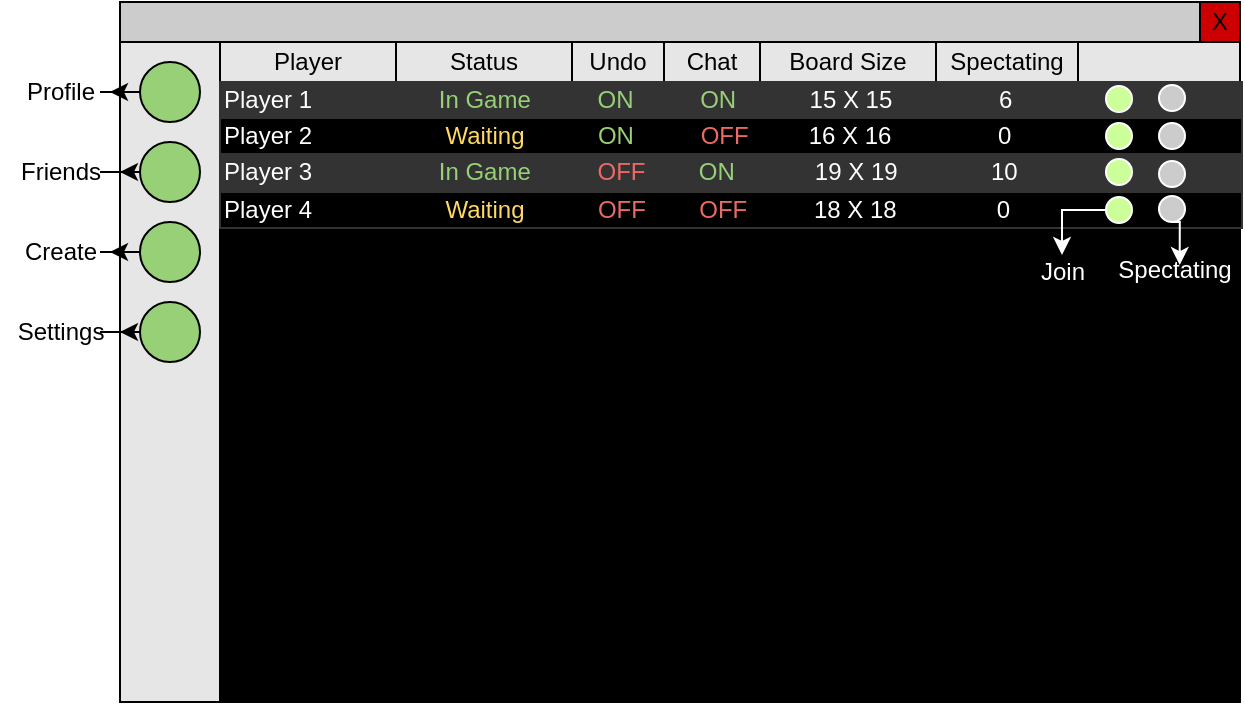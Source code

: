 <mxfile version="12.2.4" pages="1"><diagram id="L9LEQEi7bc16AuZbs_2f" name="Page-1"><mxGraphModel dx="872" dy="593" grid="0" gridSize="10" guides="1" tooltips="1" connect="1" arrows="1" fold="1" page="1" pageScale="1" pageWidth="850" pageHeight="1100" math="0" shadow="0"><root><mxCell id="0"/><mxCell id="1" parent="0"/><mxCell id="10" value="" style="rounded=0;whiteSpace=wrap;html=1;fillColor=#FFFFFF;" parent="1" vertex="1"><mxGeometry x="100" y="110" width="560" height="350" as="geometry"/></mxCell><mxCell id="11" value="" style="endArrow=none;html=1;entryX=1;entryY=0.057;entryDx=0;entryDy=0;entryPerimeter=0;" parent="1" target="10" edge="1"><mxGeometry width="50" height="50" relative="1" as="geometry"><mxPoint x="100" y="130" as="sourcePoint"/><mxPoint x="200" y="130" as="targetPoint"/></mxGeometry></mxCell><mxCell id="15" value="X" style="whiteSpace=wrap;html=1;aspect=fixed;fillColor=#CC0000;" parent="1" vertex="1"><mxGeometry x="640" y="110" width="20" height="20" as="geometry"/></mxCell><mxCell id="16" value="" style="rounded=0;whiteSpace=wrap;html=1;fillColor=#CCCCCC;" parent="1" vertex="1"><mxGeometry x="100" y="110" width="540" height="20" as="geometry"/></mxCell><mxCell id="17" value="" style="rounded=0;whiteSpace=wrap;html=1;fillColor=#E6E6E6;" parent="1" vertex="1"><mxGeometry x="100" y="130" width="50" height="330" as="geometry"/></mxCell><mxCell id="28" style="edgeStyle=orthogonalEdgeStyle;rounded=0;orthogonalLoop=1;jettySize=auto;html=1;exitX=0;exitY=0.5;exitDx=0;exitDy=0;" parent="1" source="18" target="22" edge="1"><mxGeometry relative="1" as="geometry"/></mxCell><mxCell id="18" value="" style="ellipse;whiteSpace=wrap;html=1;aspect=fixed;fillColor=#97D077;" parent="1" vertex="1"><mxGeometry x="110" y="140" width="30" height="30" as="geometry"/></mxCell><mxCell id="29" style="edgeStyle=orthogonalEdgeStyle;rounded=0;orthogonalLoop=1;jettySize=auto;html=1;exitX=0;exitY=0.5;exitDx=0;exitDy=0;" parent="1" source="19" target="23" edge="1"><mxGeometry relative="1" as="geometry"/></mxCell><mxCell id="19" value="" style="ellipse;whiteSpace=wrap;html=1;aspect=fixed;fillColor=#97D077;" parent="1" vertex="1"><mxGeometry x="110" y="180" width="30" height="30" as="geometry"/></mxCell><mxCell id="30" style="edgeStyle=orthogonalEdgeStyle;rounded=0;orthogonalLoop=1;jettySize=auto;html=1;exitX=0;exitY=0.5;exitDx=0;exitDy=0;" parent="1" source="20" target="24" edge="1"><mxGeometry relative="1" as="geometry"/></mxCell><mxCell id="20" value="" style="ellipse;whiteSpace=wrap;html=1;aspect=fixed;fillColor=#97D077;" parent="1" vertex="1"><mxGeometry x="110" y="220" width="30" height="30" as="geometry"/></mxCell><mxCell id="31" style="edgeStyle=orthogonalEdgeStyle;rounded=0;orthogonalLoop=1;jettySize=auto;html=1;exitX=0;exitY=0.5;exitDx=0;exitDy=0;" parent="1" source="21" target="25" edge="1"><mxGeometry relative="1" as="geometry"/></mxCell><mxCell id="21" value="" style="ellipse;whiteSpace=wrap;html=1;aspect=fixed;fillColor=#97D077;" parent="1" vertex="1"><mxGeometry x="110" y="260" width="30" height="30" as="geometry"/></mxCell><mxCell id="22" value="Profile" style="text;html=1;resizable=0;autosize=1;align=center;verticalAlign=middle;points=[];fillColor=none;strokeColor=none;rounded=0;" parent="1" vertex="1"><mxGeometry x="45" y="145" width="50" height="20" as="geometry"/></mxCell><mxCell id="23" value="Friends" style="text;html=1;resizable=0;autosize=1;align=center;verticalAlign=middle;points=[];fillColor=none;strokeColor=none;rounded=0;" parent="1" vertex="1"><mxGeometry x="40" y="185" width="60" height="20" as="geometry"/></mxCell><mxCell id="24" value="Create&lt;span style=&quot;color: rgba(0 , 0 , 0 , 0) ; font-family: monospace ; font-size: 0px&quot;&gt;%3CmxGraphModel%3E%3Croot%3E%3CmxCell%20id%3D%220%22%2F%3E%3CmxCell%20id%3D%221%22%20parent%3D%220%22%2F%3E%3CmxCell%20id%3D%222%22%20value%3D%22Profile%22%20style%3D%22text%3Bhtml%3D1%3Bresizable%3D0%3Bautosize%3D1%3Balign%3Dcenter%3BverticalAlign%3Dmiddle%3Bpoints%3D%5B%5D%3BfillColor%3Dnone%3BstrokeColor%3Dnone%3Brounded%3D0%3B%22%20vertex%3D%221%22%20parent%3D%221%22%3E%3CmxGeometry%20x%3D%2245%22%20y%3D%22145%22%20width%3D%2250%22%20height%3D%2220%22%20as%3D%22geometry%22%2F%3E%3C%2FmxCell%3E%3C%2Froot%3E%3C%2FmxGraphModel%3E&lt;/span&gt;" style="text;html=1;resizable=0;autosize=1;align=center;verticalAlign=middle;points=[];fillColor=none;strokeColor=none;rounded=0;" parent="1" vertex="1"><mxGeometry x="45" y="225" width="50" height="20" as="geometry"/></mxCell><mxCell id="25" value="Settings" style="text;html=1;resizable=0;autosize=1;align=center;verticalAlign=middle;points=[];fillColor=none;strokeColor=none;rounded=0;" parent="1" vertex="1"><mxGeometry x="40" y="265" width="60" height="20" as="geometry"/></mxCell><mxCell id="32" value="" style="rounded=0;whiteSpace=wrap;html=1;fillColor=#1A1A1A;" parent="1" vertex="1"><mxGeometry x="150" y="130" width="510" height="330" as="geometry"/></mxCell><mxCell id="34" value="" style="rounded=0;whiteSpace=wrap;html=1;fillColor=#000000;" parent="1" vertex="1"><mxGeometry x="150" y="130" width="510" height="330" as="geometry"/></mxCell><mxCell id="111" value="Player" style="rounded=0;whiteSpace=wrap;html=1;fillColor=#E6E6E6;strokeColor=#000000;" parent="1" vertex="1"><mxGeometry x="150" y="130" width="88" height="20" as="geometry"/></mxCell><mxCell id="114" value="Undo" style="rounded=0;whiteSpace=wrap;html=1;fillColor=#E6E6E6;strokeColor=#000000;" parent="1" vertex="1"><mxGeometry x="326" y="130" width="46" height="20" as="geometry"/></mxCell><mxCell id="115" value="Status" style="rounded=0;whiteSpace=wrap;html=1;fillColor=#E6E6E6;strokeColor=#000000;" parent="1" vertex="1"><mxGeometry x="238" y="130" width="88" height="20" as="geometry"/></mxCell><mxCell id="116" value="Chat" style="rounded=0;whiteSpace=wrap;html=1;fillColor=#E6E6E6;strokeColor=#000000;" parent="1" vertex="1"><mxGeometry x="372" y="130" width="48" height="20" as="geometry"/></mxCell><mxCell id="117" value="Board Size" style="rounded=0;whiteSpace=wrap;html=1;fillColor=#E6E6E6;strokeColor=#000000;" parent="1" vertex="1"><mxGeometry x="420" y="130" width="88" height="20" as="geometry"/></mxCell><mxCell id="118" value="Spectating" style="rounded=0;whiteSpace=wrap;html=1;fillColor=#E6E6E6;strokeColor=#000000;" parent="1" vertex="1"><mxGeometry x="508" y="130" width="71" height="20" as="geometry"/></mxCell><mxCell id="119" value="" style="rounded=0;whiteSpace=wrap;html=1;fillColor=#E6E6E6;strokeColor=#000000;" parent="1" vertex="1"><mxGeometry x="579" y="130" width="81" height="20" as="geometry"/></mxCell><mxCell id="120" value="&lt;font color=&quot;#ffffff&quot;&gt;Player 1&amp;nbsp; &amp;nbsp; &amp;nbsp; &amp;nbsp; &amp;nbsp; &amp;nbsp; &amp;nbsp; &amp;nbsp; &amp;nbsp; &amp;nbsp;&lt;/font&gt;&lt;font color=&quot;#97d077&quot;&gt;In Game&lt;/font&gt;&lt;font color=&quot;#ffffff&quot;&gt;&amp;nbsp; &amp;nbsp; &amp;nbsp; &amp;nbsp; &amp;nbsp; &lt;/font&gt;&lt;font color=&quot;#97d077&quot;&gt;ON&amp;nbsp; &amp;nbsp; &amp;nbsp; &amp;nbsp; &amp;nbsp; ON&amp;nbsp;&lt;/font&gt;&lt;font color=&quot;#ffffff&quot;&gt; &amp;nbsp; &amp;nbsp; &amp;nbsp; &amp;nbsp; &amp;nbsp;15 X 15&amp;nbsp; &amp;nbsp; &amp;nbsp; &amp;nbsp; &amp;nbsp; &amp;nbsp; &amp;nbsp; &amp;nbsp; 6&lt;/font&gt;" style="rounded=0;whiteSpace=wrap;html=1;strokeColor=#333333;fillColor=#333333;align=left;" parent="1" vertex="1"><mxGeometry x="150" y="150" width="511" height="18" as="geometry"/></mxCell><mxCell id="121" value="&lt;span style=&quot;color: rgb(255 , 255 , 255) ; white-space: normal&quot;&gt;Player 2&amp;nbsp; &amp;nbsp; &amp;nbsp; &amp;nbsp; &amp;nbsp; &amp;nbsp; &amp;nbsp; &amp;nbsp; &amp;nbsp; &amp;nbsp; &lt;/span&gt;&lt;span style=&quot;white-space: normal&quot;&gt;&lt;font color=&quot;#ffd966&quot;&gt;Waiting&lt;/font&gt;&lt;/span&gt;&lt;span style=&quot;color: rgb(255 , 255 , 255) ; white-space: normal&quot;&gt;&amp;nbsp; &amp;nbsp; &amp;nbsp; &amp;nbsp; &amp;nbsp; &amp;nbsp;&lt;/span&gt;&lt;span style=&quot;white-space: normal&quot;&gt;&lt;font color=&quot;#97d077&quot;&gt;ON&lt;/font&gt;&lt;/span&gt;&lt;span style=&quot;color: rgb(255 , 255 , 255) ; white-space: normal&quot;&gt;&amp;nbsp; &amp;nbsp; &amp;nbsp; &amp;nbsp; &amp;nbsp; &lt;/span&gt;&lt;span style=&quot;white-space: normal&quot;&gt;&lt;font color=&quot;#ea6b66&quot;&gt;OFF&lt;/font&gt;&lt;/span&gt;&lt;span style=&quot;color: rgb(255 , 255 , 255) ; white-space: normal&quot;&gt;&amp;nbsp; &amp;nbsp; &amp;nbsp; &amp;nbsp; &amp;nbsp;16 X 16&amp;nbsp; &amp;nbsp; &amp;nbsp; &amp;nbsp; &amp;nbsp; &amp;nbsp; &amp;nbsp; &amp;nbsp; 0&lt;/span&gt;" style="rounded=0;whiteSpace=wrap;html=1;strokeColor=#333333;fillColor=#000000;align=left;" parent="1" vertex="1"><mxGeometry x="150" y="168" width="511" height="18" as="geometry"/></mxCell><mxCell id="122" value="&lt;span style=&quot;color: rgb(255 , 255 , 255) ; white-space: normal&quot;&gt;Player 3&amp;nbsp; &amp;nbsp; &amp;nbsp; &amp;nbsp; &amp;nbsp; &amp;nbsp; &amp;nbsp; &amp;nbsp; &amp;nbsp; &amp;nbsp;&lt;/span&gt;&lt;span style=&quot;white-space: normal&quot;&gt;&lt;font color=&quot;#97d077&quot;&gt;In Game&lt;/font&gt;&lt;/span&gt;&lt;span style=&quot;color: rgb(255 , 255 , 255) ; white-space: normal&quot;&gt;&amp;nbsp; &amp;nbsp; &amp;nbsp; &amp;nbsp; &amp;nbsp; &lt;/span&gt;&lt;span style=&quot;white-space: normal&quot;&gt;&lt;font color=&quot;#ea6b66&quot;&gt;OFF&amp;nbsp;&lt;/font&gt;&lt;/span&gt;&lt;span style=&quot;color: rgb(255 , 255 , 255) ; white-space: normal&quot;&gt; &amp;nbsp; &amp;nbsp; &amp;nbsp; &lt;/span&gt;&lt;span style=&quot;white-space: normal&quot;&gt;&lt;font color=&quot;#97d077&quot;&gt;ON&lt;/font&gt;&lt;/span&gt;&lt;span style=&quot;color: rgb(255 , 255 , 255) ; white-space: normal&quot;&gt;&amp;nbsp; &amp;nbsp; &amp;nbsp; &amp;nbsp; &amp;nbsp; &amp;nbsp; 19 X 19&amp;nbsp; &amp;nbsp; &amp;nbsp; &amp;nbsp; &amp;nbsp; &amp;nbsp; &amp;nbsp; 10&lt;/span&gt;" style="rounded=0;whiteSpace=wrap;html=1;strokeColor=#333333;fillColor=#333333;align=left;" parent="1" vertex="1"><mxGeometry x="150" y="186" width="511" height="18" as="geometry"/></mxCell><mxCell id="124" value="&lt;span style=&quot;color: rgb(255 , 255 , 255) ; white-space: normal&quot;&gt;Player 4&amp;nbsp; &amp;nbsp; &amp;nbsp; &amp;nbsp; &amp;nbsp; &amp;nbsp; &amp;nbsp; &amp;nbsp; &amp;nbsp; &amp;nbsp; &lt;/span&gt;&lt;span style=&quot;white-space: normal&quot;&gt;&lt;font color=&quot;#ffd966&quot;&gt;Waiting&amp;nbsp;&lt;/font&gt;&lt;/span&gt;&lt;span style=&quot;color: rgb(255 , 255 , 255) ; white-space: normal&quot;&gt; &amp;nbsp; &amp;nbsp; &amp;nbsp; &amp;nbsp; &lt;/span&gt;&lt;span style=&quot;white-space: normal&quot;&gt;&lt;font color=&quot;#ea6b66&quot;&gt;&amp;nbsp;OFF&amp;nbsp; &amp;nbsp; &amp;nbsp; &amp;nbsp; OFF&lt;/font&gt;&lt;/span&gt;&lt;span style=&quot;color: rgb(255 , 255 , 255) ; white-space: normal&quot;&gt;&amp;nbsp; &amp;nbsp; &amp;nbsp; &amp;nbsp; &amp;nbsp; 18 X 18&amp;nbsp; &amp;nbsp; &amp;nbsp; &amp;nbsp; &amp;nbsp; &amp;nbsp; &amp;nbsp; &amp;nbsp;0&lt;/span&gt;" style="rounded=0;whiteSpace=wrap;html=1;strokeColor=#333333;fillColor=#000000;align=left;" parent="1" vertex="1"><mxGeometry x="150" y="205" width="511" height="18" as="geometry"/></mxCell><mxCell id="133" value="" style="ellipse;whiteSpace=wrap;html=1;aspect=fixed;strokeColor=#FFFFFF;fillColor=#CCFF99;" parent="1" vertex="1"><mxGeometry x="593" y="188.5" width="13" height="13" as="geometry"/></mxCell><mxCell id="136" value="" style="ellipse;whiteSpace=wrap;html=1;aspect=fixed;strokeColor=#FFFFFF;fillColor=#CCFF99;" parent="1" vertex="1"><mxGeometry x="593" y="170.5" width="13" height="13" as="geometry"/></mxCell><mxCell id="137" value="" style="ellipse;whiteSpace=wrap;html=1;aspect=fixed;strokeColor=#FFFFFF;fillColor=#CCFF99;" parent="1" vertex="1"><mxGeometry x="593" y="152" width="13" height="13" as="geometry"/></mxCell><mxCell id="156" style="edgeStyle=orthogonalEdgeStyle;rounded=0;orthogonalLoop=1;jettySize=auto;html=1;exitX=0;exitY=0.5;exitDx=0;exitDy=0;strokeColor=#FFFFFF;" parent="1" source="138" target="148" edge="1"><mxGeometry relative="1" as="geometry"/></mxCell><mxCell id="138" value="" style="ellipse;whiteSpace=wrap;html=1;aspect=fixed;strokeColor=#FFFFFF;fillColor=#CCFF99;" parent="1" vertex="1"><mxGeometry x="593" y="207.5" width="13" height="13" as="geometry"/></mxCell><mxCell id="139" value="" style="ellipse;whiteSpace=wrap;html=1;aspect=fixed;strokeColor=#FFFFFF;fillColor=#CCCCCC;" parent="1" vertex="1"><mxGeometry x="619.5" y="151.5" width="13" height="13" as="geometry"/></mxCell><mxCell id="140" value="" style="ellipse;whiteSpace=wrap;html=1;aspect=fixed;strokeColor=#FFFFFF;fillColor=#CCCCCC;" parent="1" vertex="1"><mxGeometry x="619.5" y="170.5" width="13" height="13" as="geometry"/></mxCell><mxCell id="141" value="" style="ellipse;whiteSpace=wrap;html=1;aspect=fixed;strokeColor=#FFFFFF;fillColor=#CCCCCC;" parent="1" vertex="1"><mxGeometry x="619.5" y="189.5" width="13" height="13" as="geometry"/></mxCell><mxCell id="155" style="edgeStyle=orthogonalEdgeStyle;rounded=0;orthogonalLoop=1;jettySize=auto;html=1;exitX=0.5;exitY=1;exitDx=0;exitDy=0;entryX=0.55;entryY=0.383;entryDx=0;entryDy=0;entryPerimeter=0;strokeColor=#FFFFFF;" parent="1" source="142" target="149" edge="1"><mxGeometry relative="1" as="geometry"/></mxCell><mxCell id="142" value="" style="ellipse;whiteSpace=wrap;html=1;aspect=fixed;strokeColor=#FFFFFF;fillColor=#CCCCCC;" parent="1" vertex="1"><mxGeometry x="619.5" y="207" width="13" height="13" as="geometry"/></mxCell><mxCell id="148" value="&lt;font color=&quot;#ffffff&quot;&gt;Join&lt;/font&gt;" style="text;html=1;resizable=0;autosize=1;align=center;verticalAlign=middle;points=[];fillColor=none;strokeColor=none;rounded=0;" parent="1" vertex="1"><mxGeometry x="555" y="236.5" width="32" height="17" as="geometry"/></mxCell><mxCell id="149" value="&lt;font color=&quot;#ffffff&quot;&gt;Spectating&lt;/font&gt;" style="text;html=1;resizable=0;autosize=1;align=center;verticalAlign=middle;points=[];fillColor=none;strokeColor=none;rounded=0;" parent="1" vertex="1"><mxGeometry x="593" y="235" width="67" height="17" as="geometry"/></mxCell></root></mxGraphModel></diagram></mxfile>